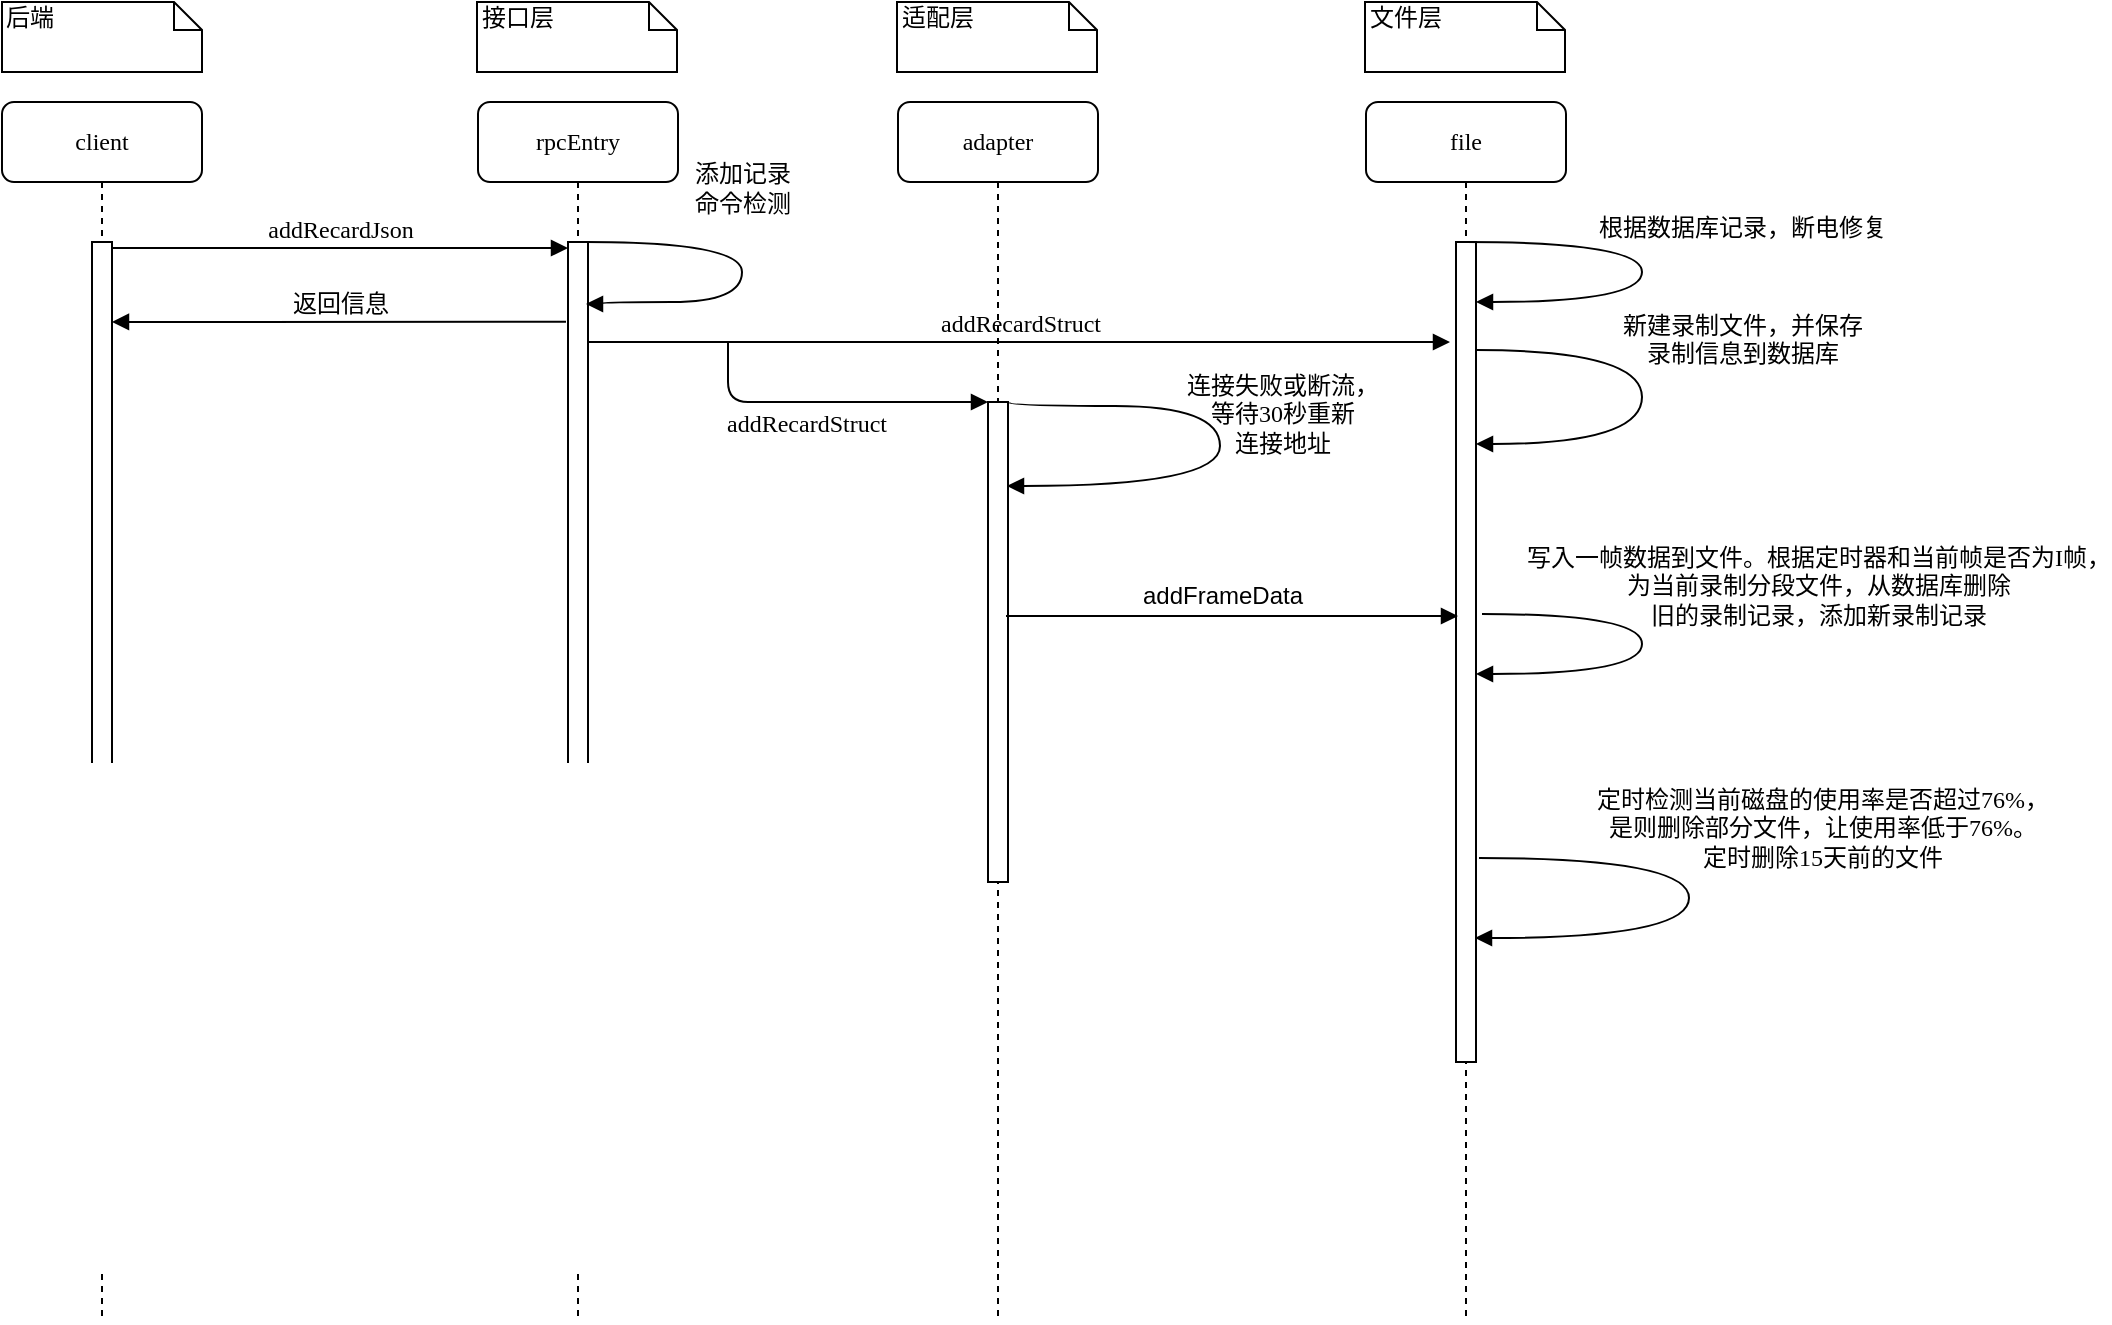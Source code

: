 <mxfile version="10.6.9" type="github"><diagram name="Page-1" id="13e1069c-82ec-6db2-03f1-153e76fe0fe0"><mxGraphModel dx="1362" dy="643" grid="1" gridSize="10" guides="1" tooltips="1" connect="1" arrows="1" fold="1" page="1" pageScale="1" pageWidth="1100" pageHeight="850" background="#ffffff" math="0" shadow="0"><root><mxCell id="0"/><mxCell id="1" parent="0"/><mxCell id="7baba1c4bc27f4b0-2" value="adapter" style="shape=umlLifeline;perimeter=lifelinePerimeter;whiteSpace=wrap;html=1;container=1;collapsible=0;recursiveResize=0;outlineConnect=0;rounded=1;shadow=0;comic=0;labelBackgroundColor=none;strokeColor=#000000;strokeWidth=1;fillColor=#FFFFFF;fontFamily=Verdana;fontSize=12;fontColor=#000000;align=center;" parent="1" vertex="1"><mxGeometry x="468" y="60" width="100" height="610" as="geometry"/></mxCell><mxCell id="7baba1c4bc27f4b0-10" value="" style="html=1;points=[];perimeter=orthogonalPerimeter;rounded=0;shadow=0;comic=0;labelBackgroundColor=none;strokeColor=#000000;strokeWidth=1;fillColor=#FFFFFF;fontFamily=Verdana;fontSize=12;fontColor=#000000;align=center;" parent="7baba1c4bc27f4b0-2" vertex="1"><mxGeometry x="45" y="150" width="10" height="240" as="geometry"/></mxCell><mxCell id="7baba1c4bc27f4b0-3" value="file" style="shape=umlLifeline;perimeter=lifelinePerimeter;whiteSpace=wrap;html=1;container=1;collapsible=0;recursiveResize=0;outlineConnect=0;rounded=1;shadow=0;comic=0;labelBackgroundColor=none;strokeColor=#000000;strokeWidth=1;fillColor=#FFFFFF;fontFamily=Verdana;fontSize=12;fontColor=#000000;align=center;" parent="1" vertex="1"><mxGeometry x="702" y="60" width="100" height="610" as="geometry"/></mxCell><mxCell id="7baba1c4bc27f4b0-13" value="" style="html=1;points=[];perimeter=orthogonalPerimeter;rounded=0;shadow=0;comic=0;labelBackgroundColor=none;strokeColor=#000000;strokeWidth=1;fillColor=#FFFFFF;fontFamily=Verdana;fontSize=12;fontColor=#000000;align=center;" parent="7baba1c4bc27f4b0-3" vertex="1"><mxGeometry x="45" y="70" width="10" height="410" as="geometry"/></mxCell><mxCell id="fdlwWo933wUxKs2T_xpk-6" value="&lt;div&gt;新建录制文件，并保存&lt;/div&gt;&lt;div&gt;录制信息到数据库&lt;/div&gt;&lt;div&gt;&lt;br&gt;&lt;/div&gt;" style="html=1;verticalAlign=bottom;endArrow=block;labelBackgroundColor=none;fontFamily=Verdana;fontSize=12;elbow=vertical;edgeStyle=orthogonalEdgeStyle;curved=1;" parent="7baba1c4bc27f4b0-3" edge="1"><mxGeometry x="0.224" y="-54" relative="1" as="geometry"><mxPoint x="55" y="124" as="sourcePoint"/><mxPoint x="55" y="171" as="targetPoint"/><Array as="points"><mxPoint x="138" y="124"/><mxPoint x="138" y="171"/></Array><mxPoint x="50" y="33" as="offset"/></mxGeometry></mxCell><mxCell id="7baba1c4bc27f4b0-8" value="rpcEntry" style="shape=umlLifeline;perimeter=lifelinePerimeter;whiteSpace=wrap;html=1;container=1;collapsible=0;recursiveResize=0;outlineConnect=0;rounded=1;shadow=0;comic=0;labelBackgroundColor=none;strokeColor=#000000;strokeWidth=1;fillColor=#FFFFFF;fontFamily=Verdana;fontSize=12;fontColor=#000000;align=center;" parent="1" vertex="1"><mxGeometry x="258" y="60" width="100" height="610" as="geometry"/></mxCell><mxCell id="7baba1c4bc27f4b0-9" value="" style="html=1;points=[];perimeter=orthogonalPerimeter;rounded=0;shadow=0;comic=0;labelBackgroundColor=none;strokeColor=#000000;strokeWidth=1;fillColor=#FFFFFF;fontFamily=Verdana;fontSize=12;fontColor=#000000;align=center;" parent="7baba1c4bc27f4b0-8" vertex="1"><mxGeometry x="45" y="70" width="10" height="470" as="geometry"/></mxCell><mxCell id="7baba1c4bc27f4b0-11" value="addRecardStruct" style="html=1;verticalAlign=bottom;endArrow=block;labelBackgroundColor=none;fontFamily=Verdana;fontSize=12;edgeStyle=elbowEdgeStyle;elbow=vertical;entryX=-0.25;entryY=0.149;entryDx=0;entryDy=0;entryPerimeter=0;" parent="1" edge="1"><mxGeometry relative="1" as="geometry"><mxPoint x="312.5" y="180" as="sourcePoint"/><mxPoint x="744" y="180" as="targetPoint"/><Array as="points"/></mxGeometry></mxCell><mxCell id="7baba1c4bc27f4b0-40" value="接口层" style="shape=note;whiteSpace=wrap;html=1;size=14;verticalAlign=top;align=left;spacingTop=-6;rounded=0;shadow=0;comic=0;labelBackgroundColor=none;strokeColor=#000000;strokeWidth=1;fillColor=#FFFFFF;fontFamily=Verdana;fontSize=12;fontColor=#000000;" parent="1" vertex="1"><mxGeometry x="257.5" y="10" width="100" height="35" as="geometry"/></mxCell><mxCell id="7baba1c4bc27f4b0-41" value="适配层" style="shape=note;whiteSpace=wrap;html=1;size=14;verticalAlign=top;align=left;spacingTop=-6;rounded=0;shadow=0;comic=0;labelBackgroundColor=none;strokeColor=#000000;strokeWidth=1;fillColor=#FFFFFF;fontFamily=Verdana;fontSize=12;fontColor=#000000;" parent="1" vertex="1"><mxGeometry x="467.5" y="10" width="100" height="35" as="geometry"/></mxCell><mxCell id="7baba1c4bc27f4b0-42" value="文件层" style="shape=note;whiteSpace=wrap;html=1;size=14;verticalAlign=top;align=left;spacingTop=-6;rounded=0;shadow=0;comic=0;labelBackgroundColor=none;strokeColor=#000000;strokeWidth=1;fillColor=#FFFFFF;fontFamily=Verdana;fontSize=12;fontColor=#000000;" parent="1" vertex="1"><mxGeometry x="701.5" y="10" width="100" height="35" as="geometry"/></mxCell><mxCell id="fdlwWo933wUxKs2T_xpk-1" value="client" style="shape=umlLifeline;perimeter=lifelinePerimeter;whiteSpace=wrap;html=1;container=1;collapsible=0;recursiveResize=0;outlineConnect=0;rounded=1;shadow=0;comic=0;labelBackgroundColor=none;strokeColor=#000000;strokeWidth=1;fillColor=#FFFFFF;fontFamily=Verdana;fontSize=12;fontColor=#000000;align=center;" parent="1" vertex="1"><mxGeometry x="20" y="60" width="100" height="610" as="geometry"/></mxCell><mxCell id="fdlwWo933wUxKs2T_xpk-2" value="" style="html=1;points=[];perimeter=orthogonalPerimeter;rounded=0;shadow=0;comic=0;labelBackgroundColor=none;strokeColor=#000000;strokeWidth=1;fillColor=#FFFFFF;fontFamily=Verdana;fontSize=12;fontColor=#000000;align=center;" parent="fdlwWo933wUxKs2T_xpk-1" vertex="1"><mxGeometry x="45" y="70" width="10" height="470" as="geometry"/></mxCell><mxCell id="fdlwWo933wUxKs2T_xpk-3" value="后端" style="shape=note;whiteSpace=wrap;html=1;size=14;verticalAlign=top;align=left;spacingTop=-6;rounded=0;shadow=0;comic=0;labelBackgroundColor=none;strokeColor=#000000;strokeWidth=1;fillColor=#FFFFFF;fontFamily=Verdana;fontSize=12;fontColor=#000000;" parent="1" vertex="1"><mxGeometry x="20" y="10" width="100" height="35" as="geometry"/></mxCell><mxCell id="fdlwWo933wUxKs2T_xpk-4" value="addRecardJson" style="html=1;verticalAlign=bottom;endArrow=block;labelBackgroundColor=none;fontFamily=Verdana;fontSize=12;edgeStyle=elbowEdgeStyle;elbow=vertical;" parent="1" edge="1" source="fdlwWo933wUxKs2T_xpk-2"><mxGeometry relative="1" as="geometry"><mxPoint x="80" y="133" as="sourcePoint"/><mxPoint x="303" y="133" as="targetPoint"/><Array as="points"><mxPoint x="193" y="133"/></Array></mxGeometry></mxCell><mxCell id="fdlwWo933wUxKs2T_xpk-5" value="根据数据库记录，断电修复" style="html=1;verticalAlign=bottom;endArrow=block;labelBackgroundColor=none;fontFamily=Verdana;fontSize=12;elbow=vertical;edgeStyle=orthogonalEdgeStyle;curved=1;" parent="1" edge="1" target="7baba1c4bc27f4b0-13"><mxGeometry x="-0.111" y="50" relative="1" as="geometry"><mxPoint x="752" y="130" as="sourcePoint"/><mxPoint x="760" y="160" as="targetPoint"/><Array as="points"><mxPoint x="840" y="130"/><mxPoint x="840" y="160"/></Array><mxPoint as="offset"/></mxGeometry></mxCell><mxCell id="fdlwWo933wUxKs2T_xpk-7" value="&lt;div&gt;写入一帧数据到文件。根据定时器和当前帧是否为I帧，&lt;/div&gt;&lt;div&gt;为当前录制分段文件，从数据库删除&lt;/div&gt;&lt;div&gt;旧的录制记录，添加新录制记录&lt;br&gt;&lt;/div&gt;" style="html=1;verticalAlign=bottom;endArrow=block;labelBackgroundColor=none;fontFamily=Verdana;fontSize=12;elbow=vertical;edgeStyle=orthogonalEdgeStyle;curved=1;" parent="1" edge="1"><mxGeometry x="0.16" y="-92" relative="1" as="geometry"><mxPoint x="760" y="316" as="sourcePoint"/><mxPoint x="757" y="346" as="targetPoint"/><Array as="points"><mxPoint x="840" y="316"/><mxPoint x="840" y="346"/></Array><mxPoint x="90" y="72" as="offset"/></mxGeometry></mxCell><mxCell id="fdlwWo933wUxKs2T_xpk-8" value="&lt;div&gt;连接失败或断流，&lt;/div&gt;&lt;div&gt;等待30秒重新&lt;/div&gt;&lt;div&gt;连接地址&lt;/div&gt;" style="html=1;verticalAlign=bottom;endArrow=block;labelBackgroundColor=none;fontFamily=Verdana;fontSize=12;elbow=vertical;edgeStyle=orthogonalEdgeStyle;curved=1;exitX=1.068;exitY=0.001;exitDx=0;exitDy=0;exitPerimeter=0;" parent="1" edge="1" source="7baba1c4bc27f4b0-10"><mxGeometry x="0.065" y="31" relative="1" as="geometry"><mxPoint x="523.5" y="212" as="sourcePoint"/><mxPoint x="522.5" y="252" as="targetPoint"/><Array as="points"><mxPoint x="524" y="212"/><mxPoint x="629" y="212"/><mxPoint x="629" y="252"/></Array><mxPoint as="offset"/></mxGeometry></mxCell><mxCell id="fdlwWo933wUxKs2T_xpk-9" value="&lt;div&gt;定时检测当前磁盘的使用率是否超过76%，&lt;/div&gt;&lt;div&gt;是则删除部分文件，让使用率低于76%。&lt;/div&gt;&lt;div&gt;定时删除15天前的文件&lt;br&gt;&lt;/div&gt;" style="html=1;verticalAlign=bottom;endArrow=block;labelBackgroundColor=none;fontFamily=Verdana;fontSize=12;elbow=vertical;edgeStyle=orthogonalEdgeStyle;curved=1;" parent="1" edge="1"><mxGeometry x="-0.167" y="-67" relative="1" as="geometry"><mxPoint x="758.5" y="438" as="sourcePoint"/><mxPoint x="756.5" y="478" as="targetPoint"/><Array as="points"><mxPoint x="863.5" y="438"/><mxPoint x="863.5" y="478"/></Array><mxPoint x="133" y="9" as="offset"/></mxGeometry></mxCell><mxCell id="wGfxoMvaeQPnVzvR2LyN-2" value="addRecardStruct" style="html=1;verticalAlign=bottom;endArrow=block;labelBackgroundColor=none;fontFamily=Verdana;fontSize=12;edgeStyle=elbowEdgeStyle;elbow=vertical;" parent="1" edge="1" target="7baba1c4bc27f4b0-10"><mxGeometry x="-0.139" y="-20" relative="1" as="geometry"><mxPoint x="383" y="180" as="sourcePoint"/><mxPoint x="510" y="210" as="targetPoint"/><Array as="points"><mxPoint x="440" y="210"/></Array><mxPoint as="offset"/></mxGeometry></mxCell><mxCell id="wGfxoMvaeQPnVzvR2LyN-3" value="" style="html=1;verticalAlign=bottom;endArrow=block;labelBackgroundColor=none;fontFamily=Verdana;fontSize=12;edgeStyle=elbowEdgeStyle;elbow=vertical;" parent="1" edge="1"><mxGeometry x="-0.139" y="-20" relative="1" as="geometry"><mxPoint x="522" y="317" as="sourcePoint"/><mxPoint x="748" y="317" as="targetPoint"/><Array as="points"><mxPoint x="734" y="317"/><mxPoint x="684" y="320"/><mxPoint x="714" y="327"/></Array><mxPoint as="offset"/></mxGeometry></mxCell><mxCell id="wGfxoMvaeQPnVzvR2LyN-7" value="addFrameData " style="text;html=1;resizable=0;points=[];align=center;verticalAlign=middle;labelBackgroundColor=#ffffff;" parent="wGfxoMvaeQPnVzvR2LyN-3" vertex="1" connectable="0"><mxGeometry x="0.876" y="-109" relative="1" as="geometry"><mxPoint x="-104" y="-119" as="offset"/></mxGeometry></mxCell><mxCell id="wGfxoMvaeQPnVzvR2LyN-5" value="&lt;div&gt;添加记录&lt;/div&gt;&lt;div&gt;命令检测&lt;/div&gt;" style="html=1;verticalAlign=bottom;endArrow=block;labelBackgroundColor=none;fontFamily=Verdana;fontSize=12;elbow=vertical;edgeStyle=orthogonalEdgeStyle;curved=1;" parent="1" edge="1"><mxGeometry x="-0.172" y="10" relative="1" as="geometry"><mxPoint x="312" y="130" as="sourcePoint"/><mxPoint x="312" y="161" as="targetPoint"/><Array as="points"><mxPoint x="390" y="130"/><mxPoint x="390" y="160"/><mxPoint x="320" y="160"/><mxPoint x="320" y="161"/><mxPoint x="312" y="161"/></Array><mxPoint as="offset"/></mxGeometry></mxCell><mxCell id="wGfxoMvaeQPnVzvR2LyN-6" value="返回信息" style="html=1;verticalAlign=bottom;endArrow=block;labelBackgroundColor=none;fontFamily=Verdana;fontSize=12;edgeStyle=elbowEdgeStyle;elbow=vertical;exitX=0.7;exitY=0.085;exitDx=0;exitDy=0;exitPerimeter=0;" parent="1" target="fdlwWo933wUxKs2T_xpk-2" edge="1"><mxGeometry relative="1" as="geometry"><mxPoint x="302" y="169.857" as="sourcePoint"/><mxPoint x="80" y="170" as="targetPoint"/><Array as="points"><mxPoint x="292" y="170"/></Array></mxGeometry></mxCell></root></mxGraphModel></diagram></mxfile>